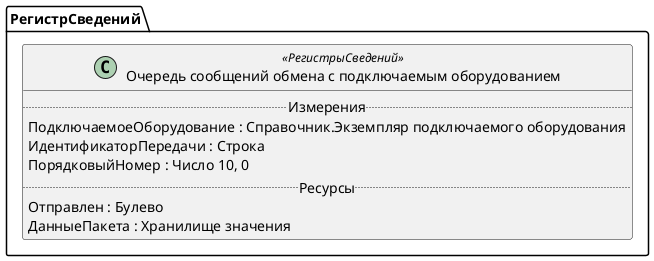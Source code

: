 ﻿@startuml ОчередьСообщенийОбменаСПодключаемымОборудованием
'!include templates.wsd
'..\include templates.wsd
class РегистрСведений.ОчередьСообщенийОбменаСПодключаемымОборудованием as "Очередь сообщений обмена с подключаемым оборудованием" <<РегистрыСведений>>
{
..Измерения..
ПодключаемоеОборудование : Справочник.Экземпляр подключаемого оборудования
ИдентификаторПередачи : Строка
ПорядковыйНомер : Число 10, 0
..Ресурсы..
Отправлен : Булево
ДанныеПакета : Хранилище значения
}
@enduml

